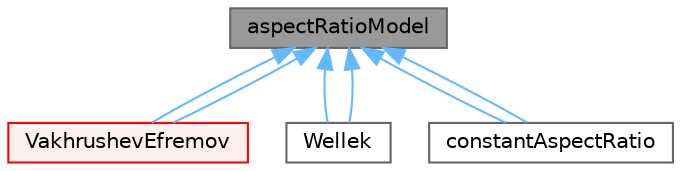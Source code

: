 digraph "aspectRatioModel"
{
 // LATEX_PDF_SIZE
  bgcolor="transparent";
  edge [fontname=Helvetica,fontsize=10,labelfontname=Helvetica,labelfontsize=10];
  node [fontname=Helvetica,fontsize=10,shape=box,height=0.2,width=0.4];
  Node1 [id="Node000001",label="aspectRatioModel",height=0.2,width=0.4,color="gray40", fillcolor="grey60", style="filled", fontcolor="black",tooltip=" "];
  Node1 -> Node2 [id="edge1_Node000001_Node000002",dir="back",color="steelblue1",style="solid",tooltip=" "];
  Node2 [id="Node000002",label="VakhrushevEfremov",height=0.2,width=0.4,color="red", fillcolor="#FFF0F0", style="filled",URL="$classFoam_1_1aspectRatioModels_1_1VakhrushevEfremov.html",tooltip="Aspect ratio model of Vakhrushev and Efremov."];
  Node1 -> Node2 [id="edge2_Node000001_Node000002",dir="back",color="steelblue1",style="solid",tooltip=" "];
  Node1 -> Node4 [id="edge3_Node000001_Node000004",dir="back",color="steelblue1",style="solid",tooltip=" "];
  Node4 [id="Node000004",label="Wellek",height=0.2,width=0.4,color="gray40", fillcolor="white", style="filled",URL="$classFoam_1_1aspectRatioModels_1_1Wellek.html",tooltip="Aspect ratio model of Wellek et al."];
  Node1 -> Node4 [id="edge4_Node000001_Node000004",dir="back",color="steelblue1",style="solid",tooltip=" "];
  Node1 -> Node5 [id="edge5_Node000001_Node000005",dir="back",color="steelblue1",style="solid",tooltip=" "];
  Node5 [id="Node000005",label="constantAspectRatio",height=0.2,width=0.4,color="gray40", fillcolor="white", style="filled",URL="$classFoam_1_1aspectRatioModels_1_1constantAspectRatio.html",tooltip="Constant value aspect ratio model."];
  Node1 -> Node5 [id="edge6_Node000001_Node000005",dir="back",color="steelblue1",style="solid",tooltip=" "];
}
